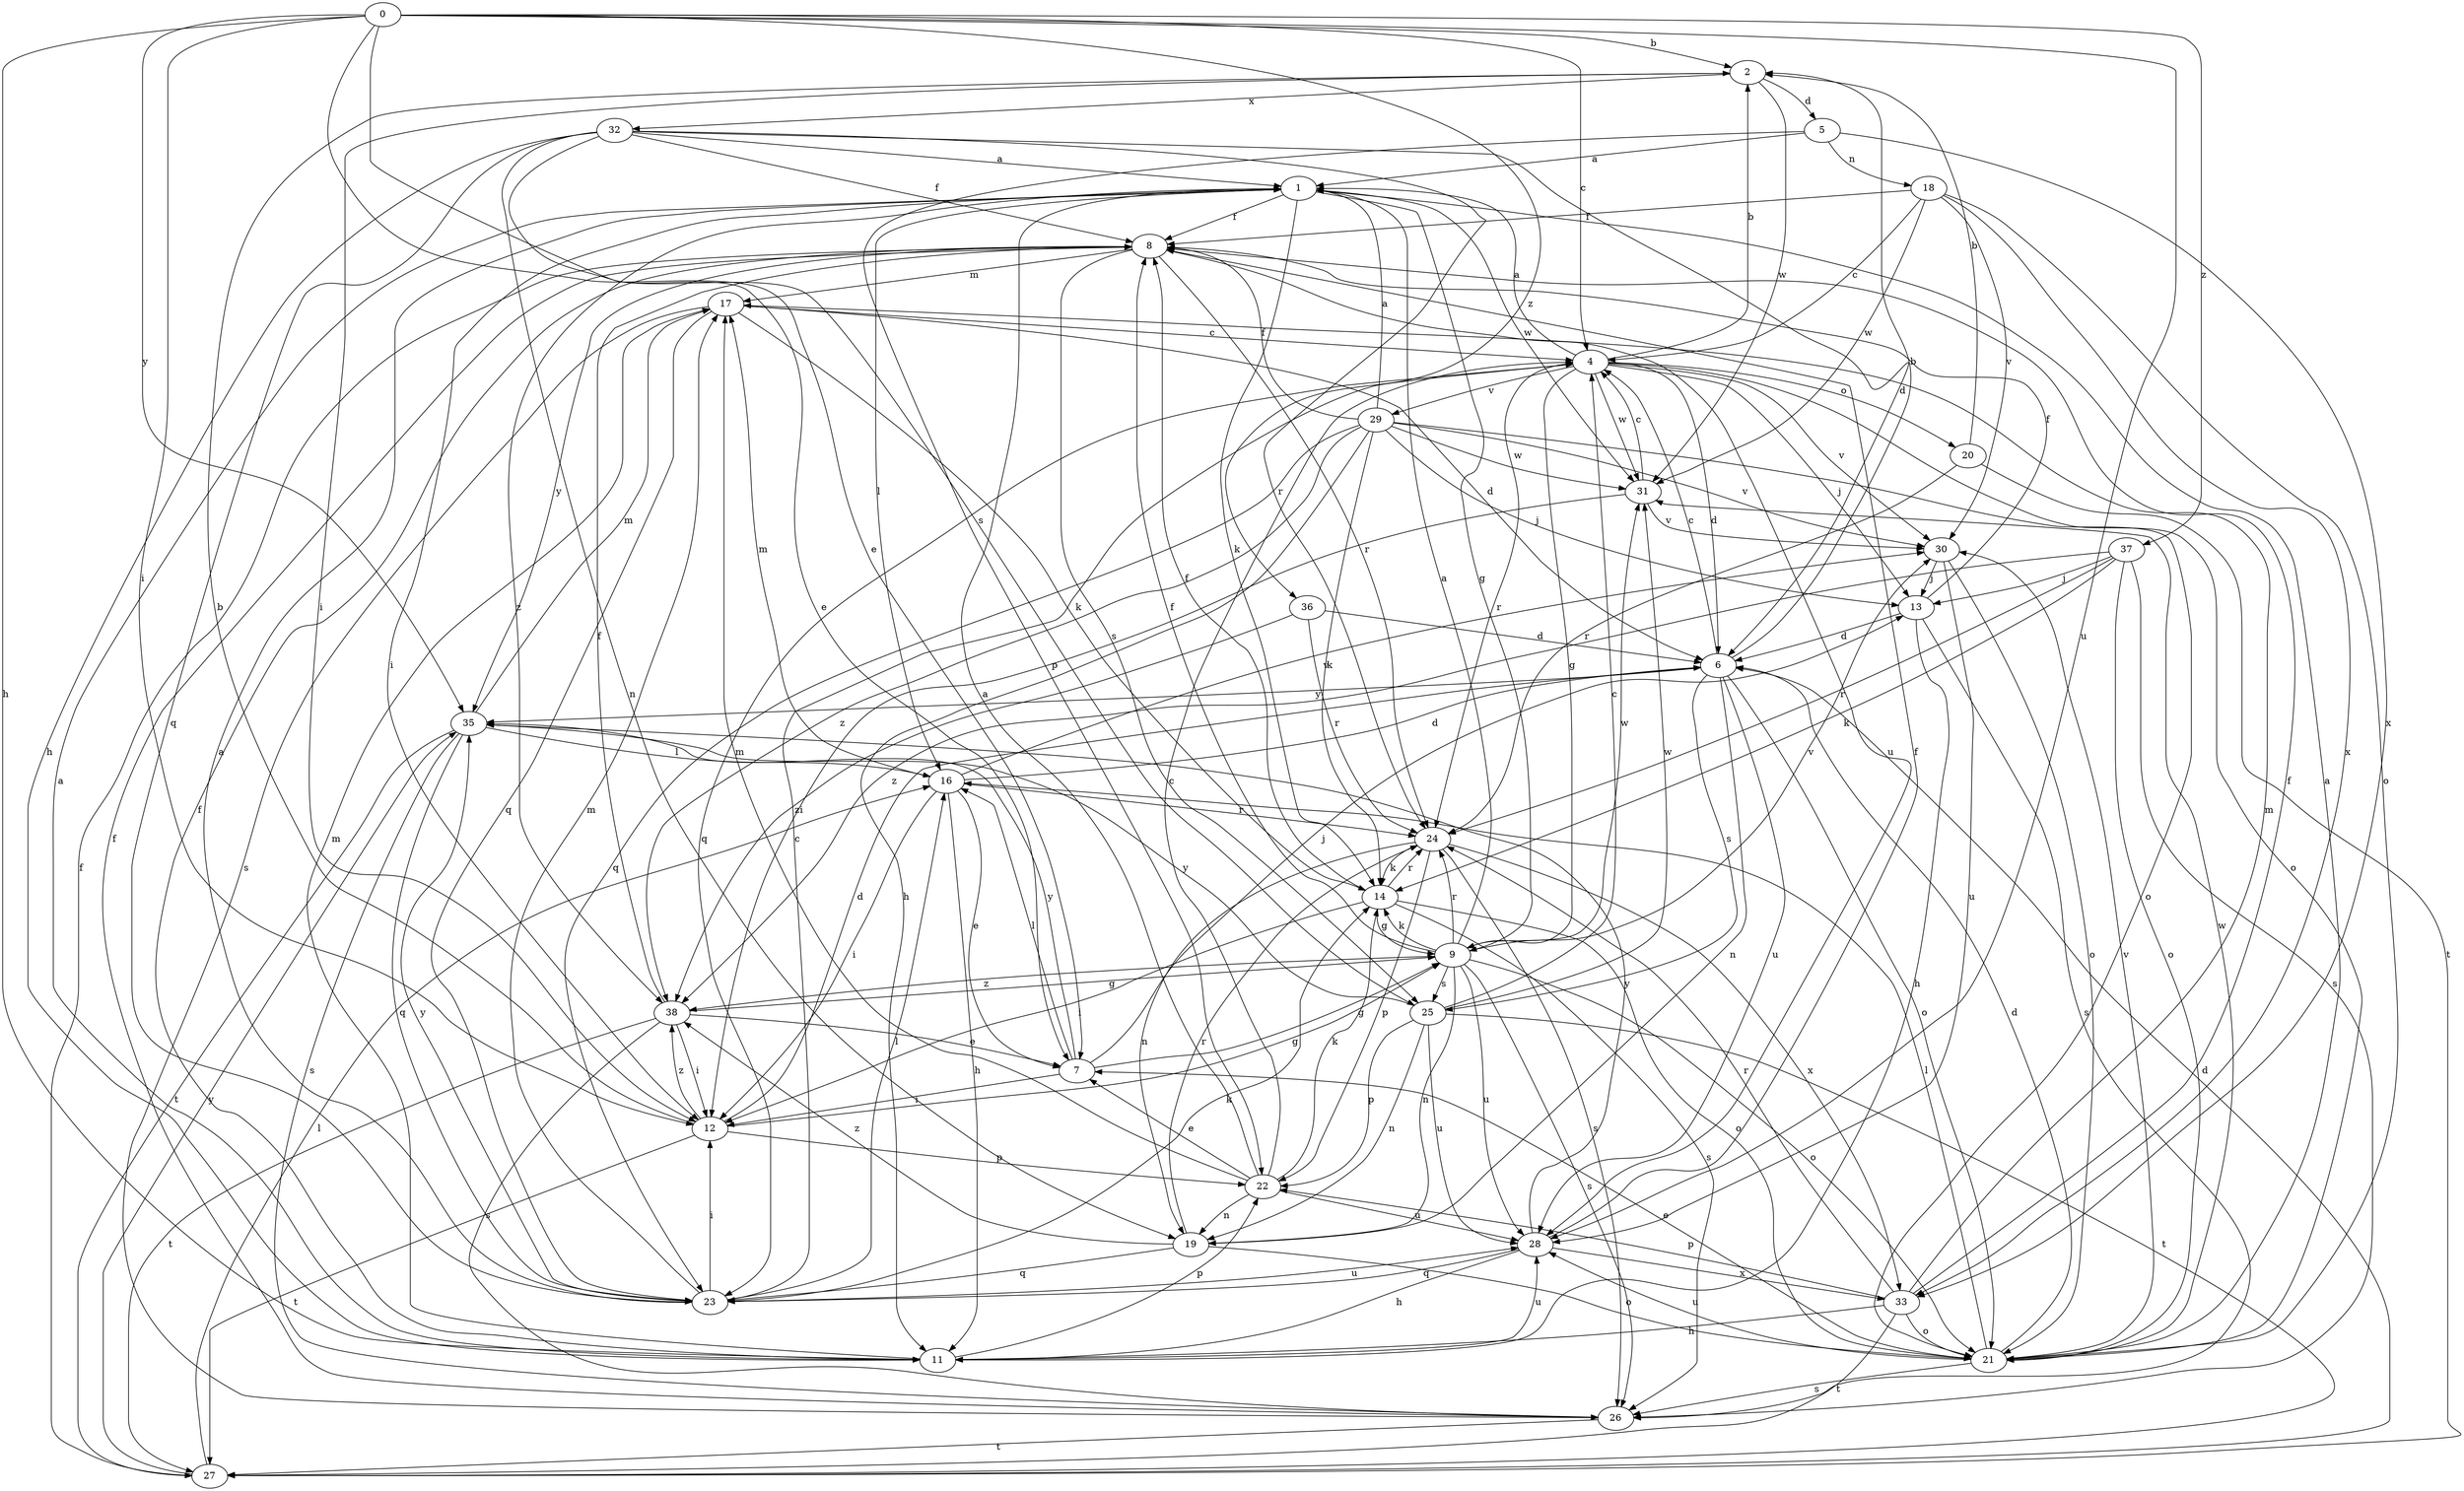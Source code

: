 strict digraph  {
0;
1;
2;
4;
5;
6;
7;
8;
9;
11;
12;
13;
14;
16;
17;
18;
19;
20;
21;
22;
23;
24;
25;
26;
27;
28;
29;
30;
31;
32;
33;
35;
36;
37;
38;
0 -> 2  [label=b];
0 -> 4  [label=c];
0 -> 7  [label=e];
0 -> 11  [label=h];
0 -> 12  [label=i];
0 -> 25  [label=s];
0 -> 28  [label=u];
0 -> 35  [label=y];
0 -> 36  [label=z];
0 -> 37  [label=z];
1 -> 8  [label=f];
1 -> 9  [label=g];
1 -> 12  [label=i];
1 -> 14  [label=k];
1 -> 16  [label=l];
1 -> 31  [label=w];
1 -> 38  [label=z];
2 -> 5  [label=d];
2 -> 12  [label=i];
2 -> 31  [label=w];
2 -> 32  [label=x];
4 -> 1  [label=a];
4 -> 2  [label=b];
4 -> 6  [label=d];
4 -> 9  [label=g];
4 -> 13  [label=j];
4 -> 20  [label=o];
4 -> 21  [label=o];
4 -> 23  [label=q];
4 -> 24  [label=r];
4 -> 29  [label=v];
4 -> 30  [label=v];
4 -> 31  [label=w];
5 -> 1  [label=a];
5 -> 18  [label=n];
5 -> 22  [label=p];
5 -> 33  [label=x];
6 -> 2  [label=b];
6 -> 4  [label=c];
6 -> 19  [label=n];
6 -> 21  [label=o];
6 -> 25  [label=s];
6 -> 28  [label=u];
6 -> 35  [label=y];
7 -> 9  [label=g];
7 -> 12  [label=i];
7 -> 13  [label=j];
7 -> 16  [label=l];
7 -> 35  [label=y];
8 -> 17  [label=m];
8 -> 24  [label=r];
8 -> 25  [label=s];
8 -> 28  [label=u];
8 -> 35  [label=y];
9 -> 1  [label=a];
9 -> 8  [label=f];
9 -> 14  [label=k];
9 -> 19  [label=n];
9 -> 21  [label=o];
9 -> 24  [label=r];
9 -> 25  [label=s];
9 -> 26  [label=s];
9 -> 28  [label=u];
9 -> 30  [label=v];
9 -> 31  [label=w];
9 -> 38  [label=z];
11 -> 1  [label=a];
11 -> 8  [label=f];
11 -> 17  [label=m];
11 -> 22  [label=p];
11 -> 28  [label=u];
12 -> 2  [label=b];
12 -> 6  [label=d];
12 -> 9  [label=g];
12 -> 22  [label=p];
12 -> 27  [label=t];
12 -> 38  [label=z];
13 -> 6  [label=d];
13 -> 8  [label=f];
13 -> 11  [label=h];
13 -> 26  [label=s];
14 -> 8  [label=f];
14 -> 9  [label=g];
14 -> 12  [label=i];
14 -> 21  [label=o];
14 -> 24  [label=r];
14 -> 26  [label=s];
16 -> 6  [label=d];
16 -> 7  [label=e];
16 -> 11  [label=h];
16 -> 12  [label=i];
16 -> 17  [label=m];
16 -> 24  [label=r];
16 -> 30  [label=v];
17 -> 4  [label=c];
17 -> 6  [label=d];
17 -> 14  [label=k];
17 -> 23  [label=q];
17 -> 26  [label=s];
18 -> 4  [label=c];
18 -> 8  [label=f];
18 -> 21  [label=o];
18 -> 30  [label=v];
18 -> 31  [label=w];
18 -> 33  [label=x];
19 -> 21  [label=o];
19 -> 23  [label=q];
19 -> 24  [label=r];
19 -> 38  [label=z];
20 -> 2  [label=b];
20 -> 24  [label=r];
20 -> 27  [label=t];
21 -> 1  [label=a];
21 -> 6  [label=d];
21 -> 7  [label=e];
21 -> 16  [label=l];
21 -> 26  [label=s];
21 -> 28  [label=u];
21 -> 30  [label=v];
21 -> 31  [label=w];
22 -> 1  [label=a];
22 -> 4  [label=c];
22 -> 7  [label=e];
22 -> 14  [label=k];
22 -> 17  [label=m];
22 -> 19  [label=n];
22 -> 28  [label=u];
23 -> 1  [label=a];
23 -> 4  [label=c];
23 -> 12  [label=i];
23 -> 14  [label=k];
23 -> 16  [label=l];
23 -> 17  [label=m];
23 -> 28  [label=u];
23 -> 35  [label=y];
24 -> 14  [label=k];
24 -> 19  [label=n];
24 -> 22  [label=p];
24 -> 26  [label=s];
24 -> 33  [label=x];
25 -> 4  [label=c];
25 -> 19  [label=n];
25 -> 22  [label=p];
25 -> 27  [label=t];
25 -> 28  [label=u];
25 -> 31  [label=w];
25 -> 35  [label=y];
26 -> 8  [label=f];
26 -> 27  [label=t];
27 -> 6  [label=d];
27 -> 8  [label=f];
27 -> 16  [label=l];
27 -> 35  [label=y];
28 -> 8  [label=f];
28 -> 11  [label=h];
28 -> 23  [label=q];
28 -> 33  [label=x];
28 -> 35  [label=y];
29 -> 1  [label=a];
29 -> 8  [label=f];
29 -> 11  [label=h];
29 -> 13  [label=j];
29 -> 14  [label=k];
29 -> 21  [label=o];
29 -> 23  [label=q];
29 -> 30  [label=v];
29 -> 31  [label=w];
29 -> 38  [label=z];
30 -> 13  [label=j];
30 -> 21  [label=o];
30 -> 28  [label=u];
31 -> 4  [label=c];
31 -> 12  [label=i];
31 -> 30  [label=v];
32 -> 1  [label=a];
32 -> 6  [label=d];
32 -> 7  [label=e];
32 -> 8  [label=f];
32 -> 11  [label=h];
32 -> 19  [label=n];
32 -> 23  [label=q];
32 -> 24  [label=r];
33 -> 8  [label=f];
33 -> 11  [label=h];
33 -> 17  [label=m];
33 -> 21  [label=o];
33 -> 22  [label=p];
33 -> 24  [label=r];
33 -> 27  [label=t];
35 -> 16  [label=l];
35 -> 17  [label=m];
35 -> 23  [label=q];
35 -> 26  [label=s];
35 -> 27  [label=t];
36 -> 6  [label=d];
36 -> 24  [label=r];
36 -> 38  [label=z];
37 -> 13  [label=j];
37 -> 14  [label=k];
37 -> 21  [label=o];
37 -> 24  [label=r];
37 -> 26  [label=s];
37 -> 38  [label=z];
38 -> 7  [label=e];
38 -> 8  [label=f];
38 -> 9  [label=g];
38 -> 12  [label=i];
38 -> 26  [label=s];
38 -> 27  [label=t];
}
